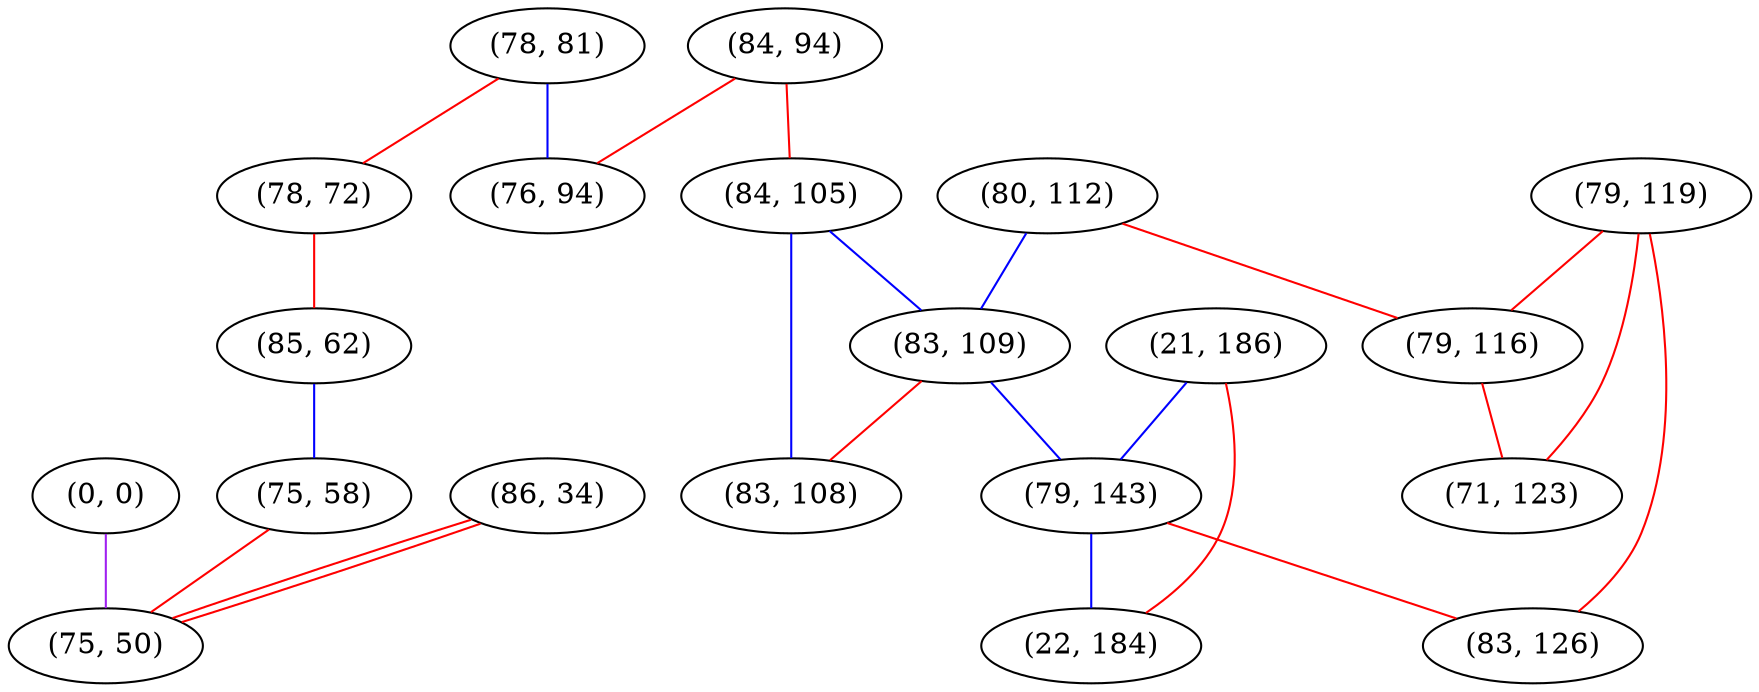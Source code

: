 graph "" {
"(78, 81)";
"(80, 112)";
"(21, 186)";
"(79, 119)";
"(79, 116)";
"(71, 123)";
"(84, 94)";
"(0, 0)";
"(78, 72)";
"(85, 62)";
"(75, 58)";
"(86, 34)";
"(84, 105)";
"(76, 94)";
"(83, 109)";
"(83, 108)";
"(75, 50)";
"(79, 143)";
"(83, 126)";
"(22, 184)";
"(78, 81)" -- "(78, 72)"  [color=red, key=0, weight=1];
"(78, 81)" -- "(76, 94)"  [color=blue, key=0, weight=3];
"(80, 112)" -- "(79, 116)"  [color=red, key=0, weight=1];
"(80, 112)" -- "(83, 109)"  [color=blue, key=0, weight=3];
"(21, 186)" -- "(22, 184)"  [color=red, key=0, weight=1];
"(21, 186)" -- "(79, 143)"  [color=blue, key=0, weight=3];
"(79, 119)" -- "(79, 116)"  [color=red, key=0, weight=1];
"(79, 119)" -- "(71, 123)"  [color=red, key=0, weight=1];
"(79, 119)" -- "(83, 126)"  [color=red, key=0, weight=1];
"(79, 116)" -- "(71, 123)"  [color=red, key=0, weight=1];
"(84, 94)" -- "(84, 105)"  [color=red, key=0, weight=1];
"(84, 94)" -- "(76, 94)"  [color=red, key=0, weight=1];
"(0, 0)" -- "(75, 50)"  [color=purple, key=0, weight=4];
"(78, 72)" -- "(85, 62)"  [color=red, key=0, weight=1];
"(85, 62)" -- "(75, 58)"  [color=blue, key=0, weight=3];
"(75, 58)" -- "(75, 50)"  [color=red, key=0, weight=1];
"(86, 34)" -- "(75, 50)"  [color=red, key=0, weight=1];
"(86, 34)" -- "(75, 50)"  [color=red, key=1, weight=1];
"(84, 105)" -- "(83, 108)"  [color=blue, key=0, weight=3];
"(84, 105)" -- "(83, 109)"  [color=blue, key=0, weight=3];
"(83, 109)" -- "(83, 108)"  [color=red, key=0, weight=1];
"(83, 109)" -- "(79, 143)"  [color=blue, key=0, weight=3];
"(79, 143)" -- "(22, 184)"  [color=blue, key=0, weight=3];
"(79, 143)" -- "(83, 126)"  [color=red, key=0, weight=1];
}
